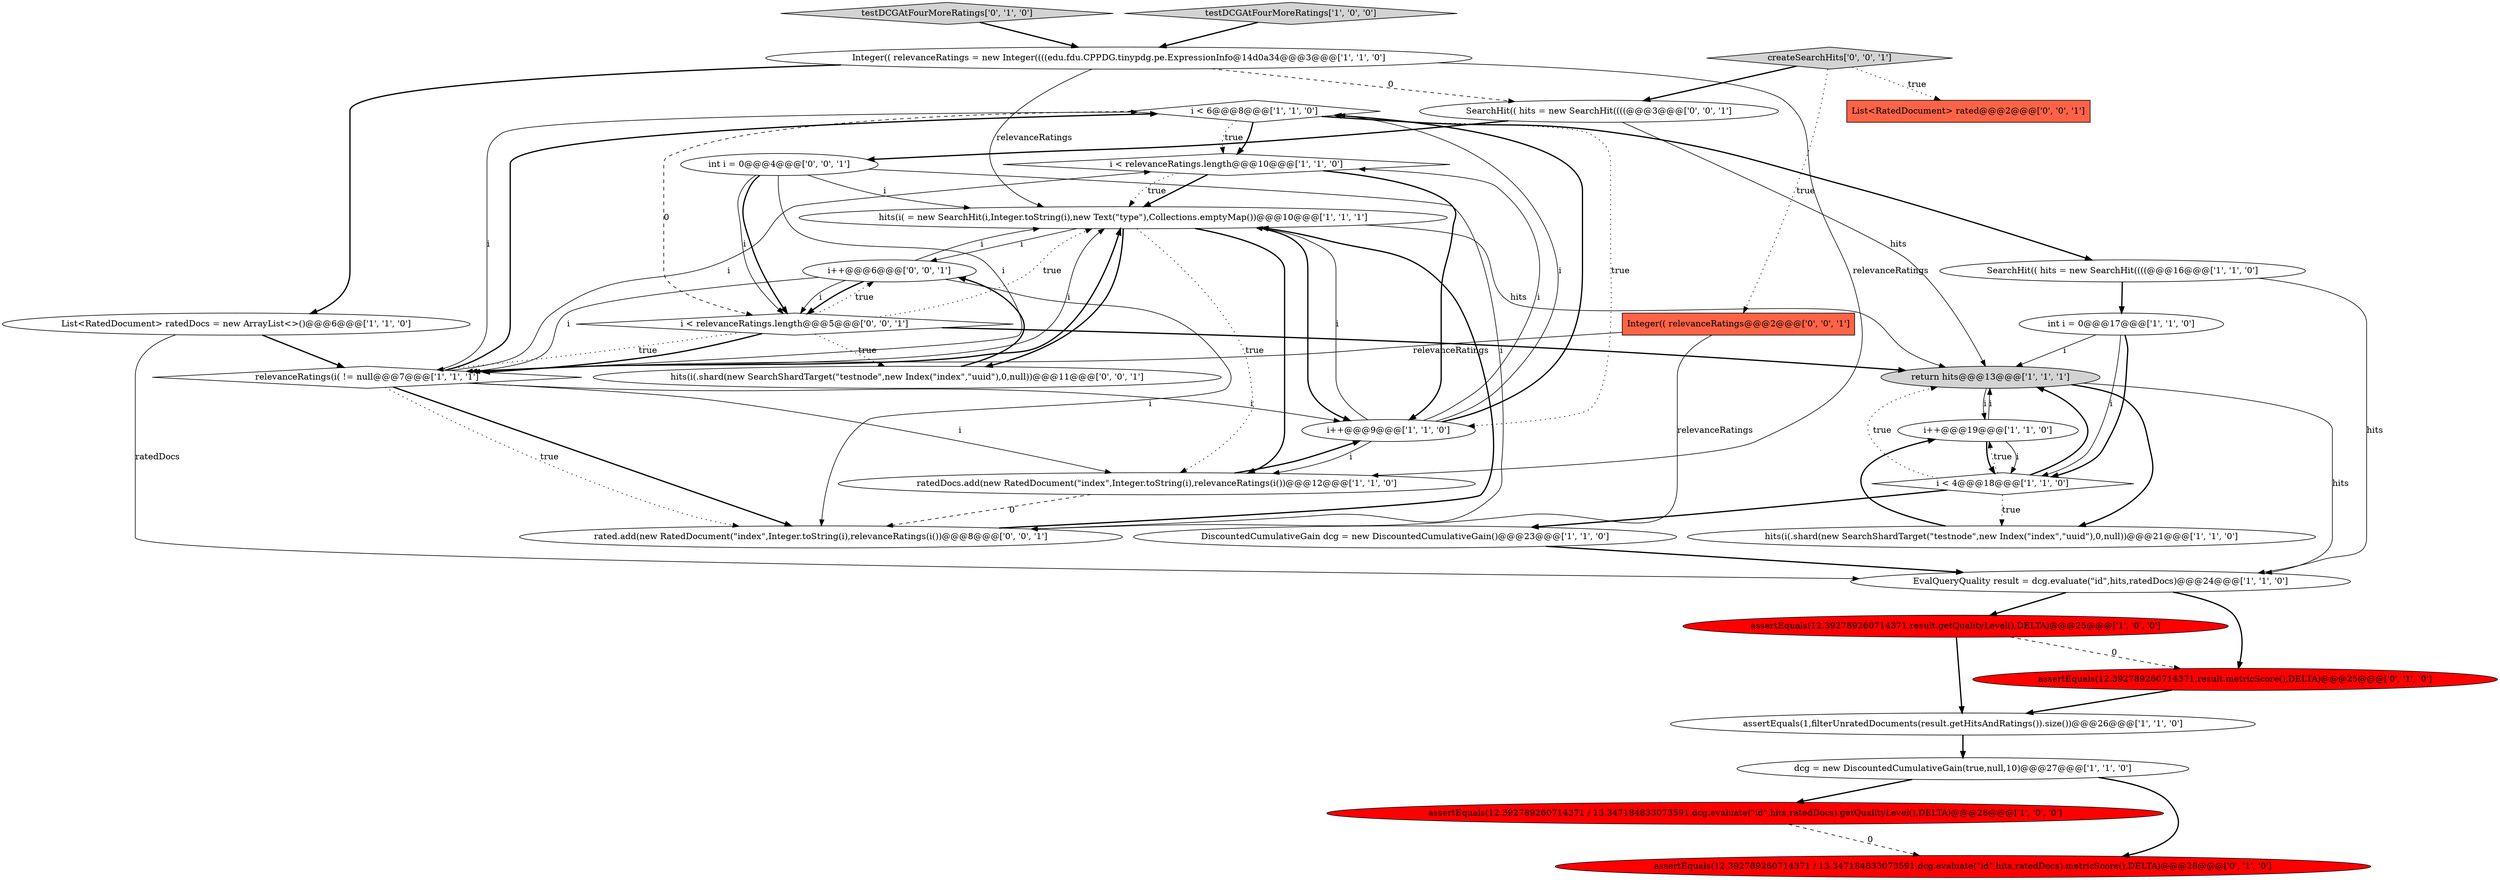 digraph {
18 [style = filled, label = "int i = 0@@@17@@@['1', '1', '0']", fillcolor = white, shape = ellipse image = "AAA0AAABBB1BBB"];
27 [style = filled, label = "i++@@@6@@@['0', '0', '1']", fillcolor = white, shape = ellipse image = "AAA0AAABBB3BBB"];
28 [style = filled, label = "Integer(( relevanceRatings@@@2@@@['0', '0', '1']", fillcolor = tomato, shape = box image = "AAA0AAABBB3BBB"];
24 [style = filled, label = "hits(i(.shard(new SearchShardTarget(\"testnode\",new Index(\"index\",\"uuid\"),0,null))@@@11@@@['0', '0', '1']", fillcolor = white, shape = ellipse image = "AAA0AAABBB3BBB"];
30 [style = filled, label = "SearchHit(( hits = new SearchHit((((@@@3@@@['0', '0', '1']", fillcolor = white, shape = ellipse image = "AAA0AAABBB3BBB"];
17 [style = filled, label = "hits(i( = new SearchHit(i,Integer.toString(i),new Text(\"type\"),Collections.emptyMap())@@@10@@@['1', '1', '1']", fillcolor = white, shape = ellipse image = "AAA0AAABBB1BBB"];
0 [style = filled, label = "assertEquals(12.392789260714371,result.getQualityLevel(),DELTA)@@@25@@@['1', '0', '0']", fillcolor = red, shape = ellipse image = "AAA1AAABBB1BBB"];
5 [style = filled, label = "return hits@@@13@@@['1', '1', '1']", fillcolor = lightgray, shape = ellipse image = "AAA0AAABBB1BBB"];
10 [style = filled, label = "i < relevanceRatings.length@@@10@@@['1', '1', '0']", fillcolor = white, shape = diamond image = "AAA0AAABBB1BBB"];
11 [style = filled, label = "ratedDocs.add(new RatedDocument(\"index\",Integer.toString(i),relevanceRatings(i())@@@12@@@['1', '1', '0']", fillcolor = white, shape = ellipse image = "AAA0AAABBB1BBB"];
4 [style = filled, label = "i < 6@@@8@@@['1', '1', '0']", fillcolor = white, shape = diamond image = "AAA0AAABBB1BBB"];
20 [style = filled, label = "Integer(( relevanceRatings = new Integer((((edu.fdu.CPPDG.tinypdg.pe.ExpressionInfo@14d0a34@@@3@@@['1', '1', '0']", fillcolor = white, shape = ellipse image = "AAA0AAABBB1BBB"];
1 [style = filled, label = "assertEquals(12.392789260714371 / 13.347184833073591,dcg.evaluate(\"id\",hits,ratedDocs).getQualityLevel(),DELTA)@@@28@@@['1', '0', '0']", fillcolor = red, shape = ellipse image = "AAA1AAABBB1BBB"];
22 [style = filled, label = "assertEquals(12.392789260714371 / 13.347184833073591,dcg.evaluate(\"id\",hits,ratedDocs).metricScore(),DELTA)@@@28@@@['0', '1', '0']", fillcolor = red, shape = ellipse image = "AAA1AAABBB2BBB"];
8 [style = filled, label = "assertEquals(1,filterUnratedDocuments(result.getHitsAndRatings()).size())@@@26@@@['1', '1', '0']", fillcolor = white, shape = ellipse image = "AAA0AAABBB1BBB"];
25 [style = filled, label = "rated.add(new RatedDocument(\"index\",Integer.toString(i),relevanceRatings(i())@@@8@@@['0', '0', '1']", fillcolor = white, shape = ellipse image = "AAA0AAABBB3BBB"];
32 [style = filled, label = "int i = 0@@@4@@@['0', '0', '1']", fillcolor = white, shape = ellipse image = "AAA0AAABBB3BBB"];
19 [style = filled, label = "i++@@@19@@@['1', '1', '0']", fillcolor = white, shape = ellipse image = "AAA0AAABBB1BBB"];
26 [style = filled, label = "createSearchHits['0', '0', '1']", fillcolor = lightgray, shape = diamond image = "AAA0AAABBB3BBB"];
31 [style = filled, label = "i < relevanceRatings.length@@@5@@@['0', '0', '1']", fillcolor = white, shape = diamond image = "AAA0AAABBB3BBB"];
15 [style = filled, label = "i++@@@9@@@['1', '1', '0']", fillcolor = white, shape = ellipse image = "AAA0AAABBB1BBB"];
7 [style = filled, label = "relevanceRatings(i( != null@@@7@@@['1', '1', '1']", fillcolor = white, shape = diamond image = "AAA0AAABBB1BBB"];
29 [style = filled, label = "List<RatedDocument> rated@@@2@@@['0', '0', '1']", fillcolor = tomato, shape = box image = "AAA0AAABBB3BBB"];
16 [style = filled, label = "SearchHit(( hits = new SearchHit((((@@@16@@@['1', '1', '0']", fillcolor = white, shape = ellipse image = "AAA0AAABBB1BBB"];
14 [style = filled, label = "List<RatedDocument> ratedDocs = new ArrayList<>()@@@6@@@['1', '1', '0']", fillcolor = white, shape = ellipse image = "AAA0AAABBB1BBB"];
12 [style = filled, label = "DiscountedCumulativeGain dcg = new DiscountedCumulativeGain()@@@23@@@['1', '1', '0']", fillcolor = white, shape = ellipse image = "AAA0AAABBB1BBB"];
3 [style = filled, label = "hits(i(.shard(new SearchShardTarget(\"testnode\",new Index(\"index\",\"uuid\"),0,null))@@@21@@@['1', '1', '0']", fillcolor = white, shape = ellipse image = "AAA0AAABBB1BBB"];
21 [style = filled, label = "testDCGAtFourMoreRatings['0', '1', '0']", fillcolor = lightgray, shape = diamond image = "AAA0AAABBB2BBB"];
9 [style = filled, label = "dcg = new DiscountedCumulativeGain(true,null,10)@@@27@@@['1', '1', '0']", fillcolor = white, shape = ellipse image = "AAA0AAABBB1BBB"];
23 [style = filled, label = "assertEquals(12.392789260714371,result.metricScore(),DELTA)@@@25@@@['0', '1', '0']", fillcolor = red, shape = ellipse image = "AAA1AAABBB2BBB"];
13 [style = filled, label = "EvalQueryQuality result = dcg.evaluate(\"id\",hits,ratedDocs)@@@24@@@['1', '1', '0']", fillcolor = white, shape = ellipse image = "AAA0AAABBB1BBB"];
2 [style = filled, label = "testDCGAtFourMoreRatings['1', '0', '0']", fillcolor = lightgray, shape = diamond image = "AAA0AAABBB1BBB"];
6 [style = filled, label = "i < 4@@@18@@@['1', '1', '0']", fillcolor = white, shape = diamond image = "AAA0AAABBB1BBB"];
5->3 [style = bold, label=""];
27->31 [style = solid, label="i"];
27->7 [style = solid, label="i"];
15->4 [style = solid, label="i"];
10->17 [style = bold, label=""];
7->15 [style = solid, label="i"];
19->6 [style = solid, label="i"];
16->13 [style = solid, label="hits"];
6->19 [style = dotted, label="true"];
7->4 [style = solid, label="i"];
31->7 [style = dotted, label="true"];
14->7 [style = bold, label=""];
7->17 [style = solid, label="i"];
3->19 [style = bold, label=""];
26->28 [style = dotted, label="true"];
31->27 [style = dotted, label="true"];
0->8 [style = bold, label=""];
5->19 [style = solid, label="i"];
6->3 [style = dotted, label="true"];
24->27 [style = bold, label=""];
4->16 [style = bold, label=""];
15->10 [style = solid, label="i"];
2->20 [style = bold, label=""];
0->23 [style = dashed, label="0"];
31->5 [style = bold, label=""];
27->31 [style = bold, label=""];
20->14 [style = bold, label=""];
30->5 [style = solid, label="hits"];
23->8 [style = bold, label=""];
19->6 [style = bold, label=""];
1->22 [style = dashed, label="0"];
31->17 [style = dotted, label="true"];
17->15 [style = bold, label=""];
32->25 [style = solid, label="i"];
9->1 [style = bold, label=""];
32->31 [style = bold, label=""];
18->6 [style = solid, label="i"];
14->13 [style = solid, label="ratedDocs"];
15->11 [style = solid, label="i"];
13->0 [style = bold, label=""];
9->22 [style = bold, label=""];
4->10 [style = bold, label=""];
16->18 [style = bold, label=""];
7->17 [style = bold, label=""];
4->10 [style = dotted, label="true"];
20->11 [style = solid, label="relevanceRatings"];
30->32 [style = bold, label=""];
7->4 [style = bold, label=""];
4->15 [style = dotted, label="true"];
7->10 [style = solid, label="i"];
25->17 [style = bold, label=""];
31->7 [style = bold, label=""];
27->17 [style = solid, label="i"];
10->17 [style = dotted, label="true"];
18->5 [style = solid, label="i"];
12->13 [style = bold, label=""];
20->17 [style = solid, label="relevanceRatings"];
6->5 [style = bold, label=""];
32->31 [style = solid, label="i"];
18->6 [style = bold, label=""];
20->30 [style = dashed, label="0"];
11->25 [style = dashed, label="0"];
27->25 [style = solid, label="i"];
17->27 [style = solid, label="i"];
17->11 [style = dotted, label="true"];
6->12 [style = bold, label=""];
10->15 [style = bold, label=""];
32->7 [style = solid, label="i"];
4->31 [style = dashed, label="0"];
28->25 [style = solid, label="relevanceRatings"];
5->13 [style = solid, label="hits"];
11->15 [style = bold, label=""];
26->30 [style = bold, label=""];
15->17 [style = solid, label="i"];
28->7 [style = solid, label="relevanceRatings"];
17->24 [style = bold, label=""];
21->20 [style = bold, label=""];
19->5 [style = solid, label="i"];
32->17 [style = solid, label="i"];
15->4 [style = bold, label=""];
8->9 [style = bold, label=""];
13->23 [style = bold, label=""];
7->25 [style = dotted, label="true"];
26->29 [style = dotted, label="true"];
7->25 [style = bold, label=""];
31->24 [style = dotted, label="true"];
17->5 [style = solid, label="hits"];
7->11 [style = solid, label="i"];
6->5 [style = dotted, label="true"];
17->11 [style = bold, label=""];
}
